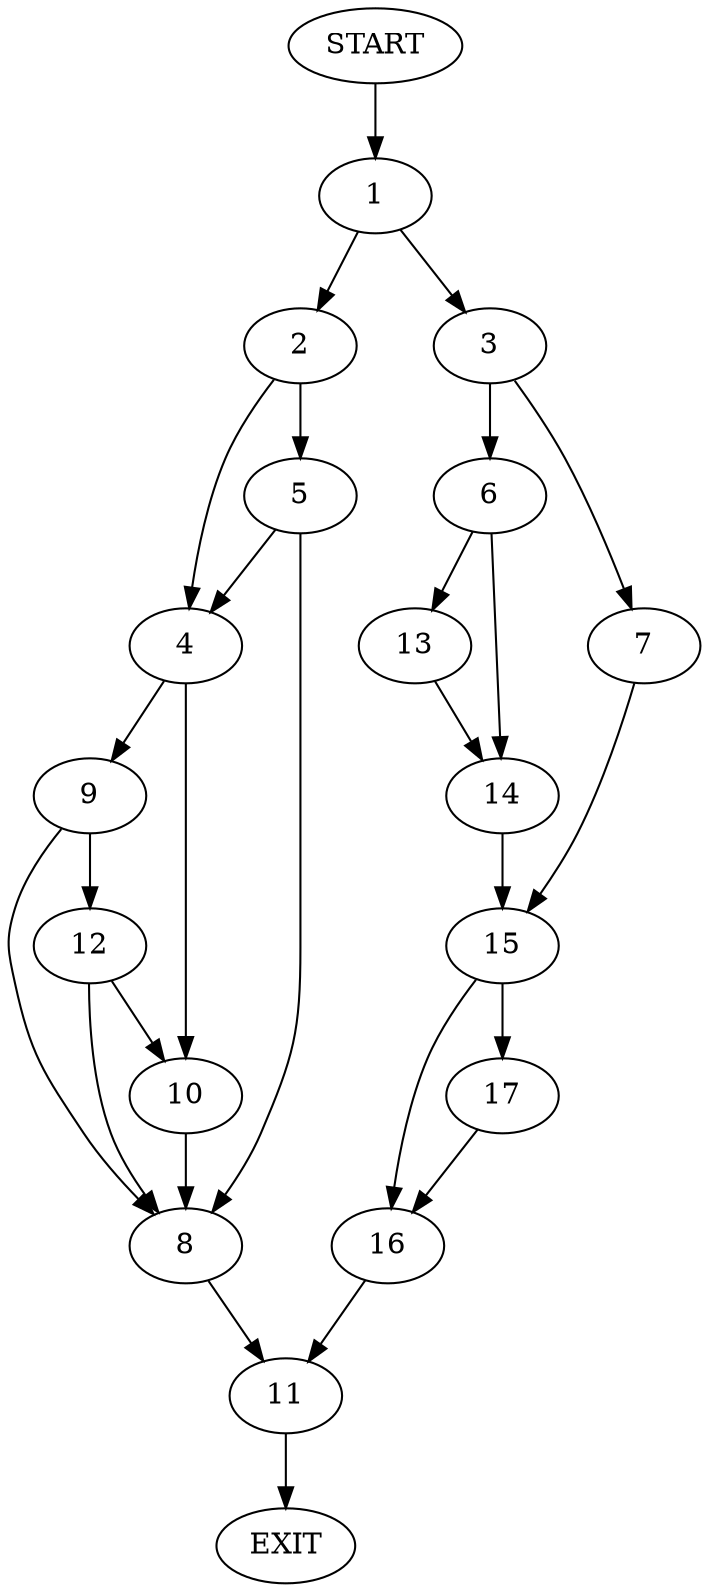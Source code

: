digraph {
0 [label="START"]
18 [label="EXIT"]
0 -> 1
1 -> 2
1 -> 3
2 -> 4
2 -> 5
3 -> 6
3 -> 7
5 -> 4
5 -> 8
4 -> 9
4 -> 10
8 -> 11
9 -> 12
9 -> 8
10 -> 8
12 -> 10
12 -> 8
11 -> 18
6 -> 13
6 -> 14
7 -> 15
15 -> 16
15 -> 17
13 -> 14
14 -> 15
16 -> 11
17 -> 16
}
